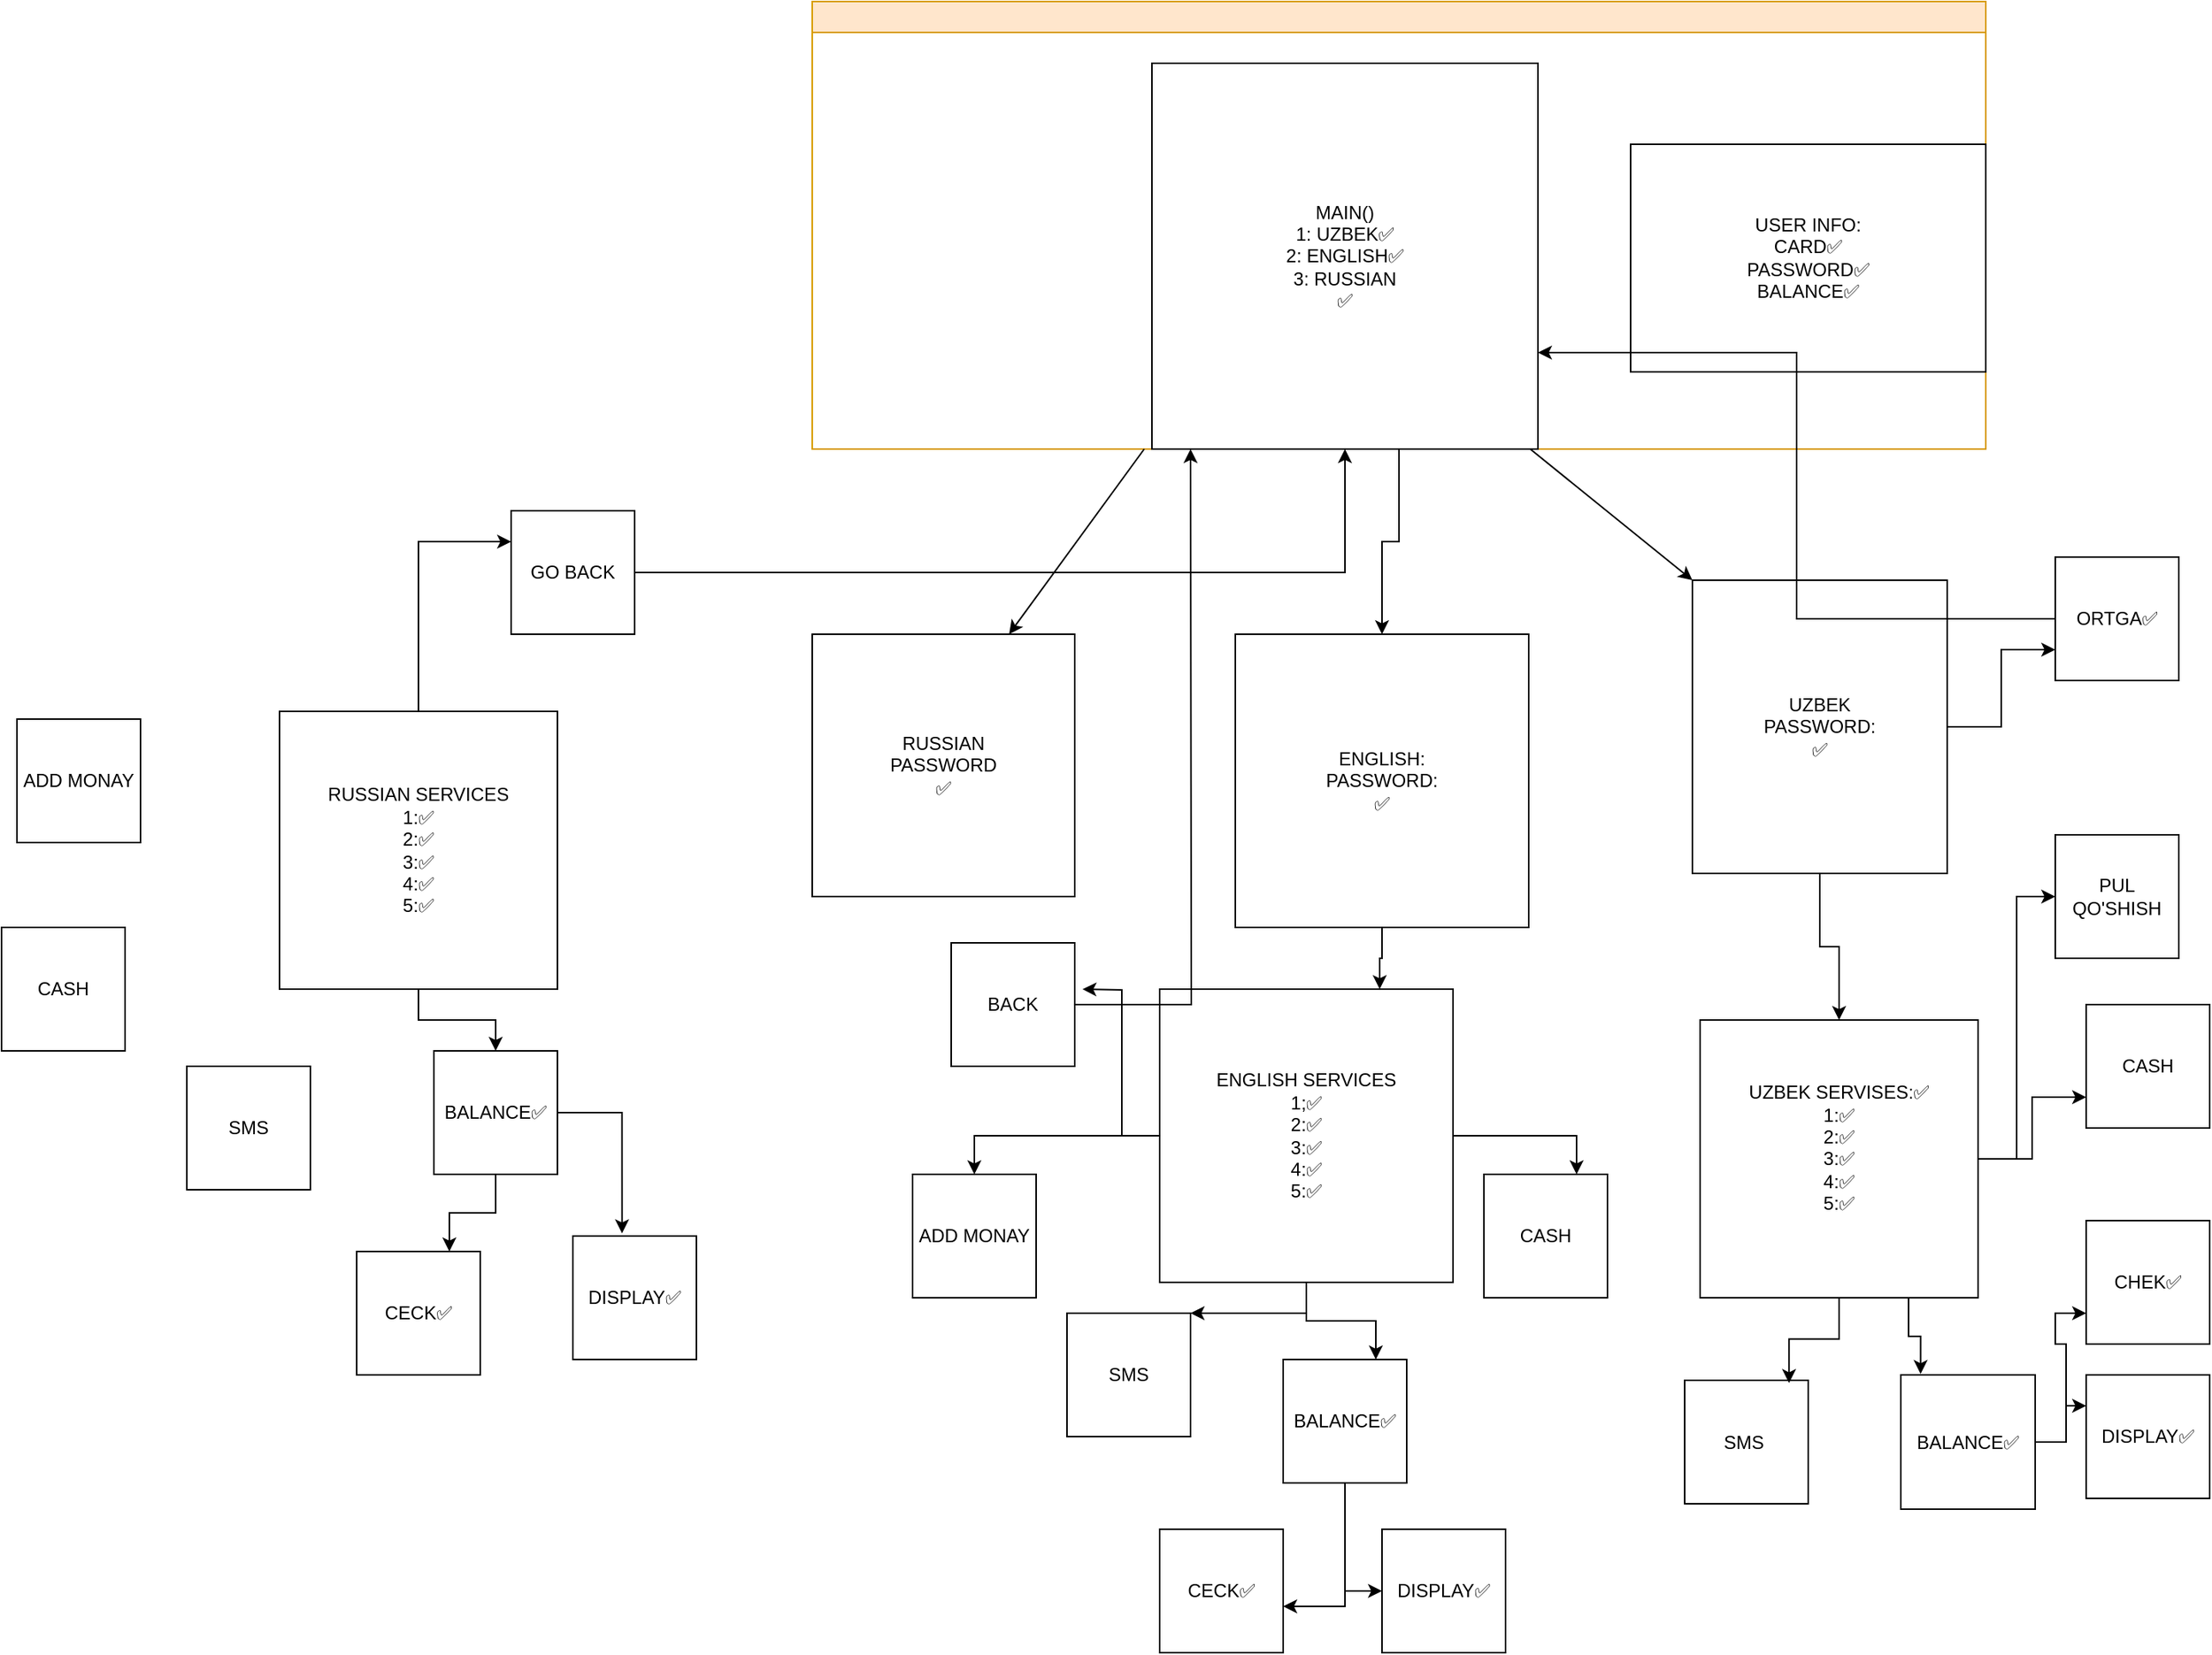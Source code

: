 <mxfile version="23.1.5" type="device">
  <diagram id="prtHgNgQTEPvFCAcTncT" name="Page-1">
    <mxGraphModel dx="1863" dy="606" grid="1" gridSize="10" guides="1" tooltips="1" connect="1" arrows="1" fold="1" page="1" pageScale="1" pageWidth="827" pageHeight="1169" math="0" shadow="0">
      <root>
        <mxCell id="0" />
        <mxCell id="1" parent="0" />
        <mxCell id="uY20A3JyKaYak7HSRX-9-8" style="edgeStyle=orthogonalEdgeStyle;rounded=0;orthogonalLoop=1;jettySize=auto;html=1;entryX=0.5;entryY=0;entryDx=0;entryDy=0;" parent="1" source="dNxyNK7c78bLwvsdeMH5-11" target="uY20A3JyKaYak7HSRX-9-2" edge="1">
          <mxGeometry relative="1" as="geometry">
            <mxPoint x="425" y="420" as="targetPoint" />
          </mxGeometry>
        </mxCell>
        <mxCell id="dNxyNK7c78bLwvsdeMH5-11" value="" style="swimlane;html=1;startSize=20;horizontal=1;containerType=tree;glass=0;fillColor=#ffe6cc;strokeColor=#d79b00;" parent="1" vertex="1">
          <mxGeometry x="45" y="20" width="760" height="290" as="geometry" />
        </mxCell>
        <mxCell id="uY20A3JyKaYak7HSRX-9-1" value="MAIN()&lt;div&gt;1: UZBEK✅&lt;/div&gt;&lt;div&gt;2: ENGLISH✅&lt;/div&gt;&lt;div&gt;3: RUSSIAN&lt;/div&gt;&lt;div&gt;✅&lt;br&gt;&lt;/div&gt;" style="whiteSpace=wrap;html=1;aspect=fixed;" parent="dNxyNK7c78bLwvsdeMH5-11" vertex="1">
          <mxGeometry x="220" y="40" width="250" height="250" as="geometry" />
        </mxCell>
        <mxCell id="uY20A3JyKaYak7HSRX-9-7" style="edgeStyle=orthogonalEdgeStyle;rounded=0;orthogonalLoop=1;jettySize=auto;html=1;exitX=0;exitY=1;exitDx=0;exitDy=0;" parent="dNxyNK7c78bLwvsdeMH5-11" source="uY20A3JyKaYak7HSRX-9-6" edge="1">
          <mxGeometry relative="1" as="geometry">
            <mxPoint x="550" y="210" as="targetPoint" />
          </mxGeometry>
        </mxCell>
        <mxCell id="uY20A3JyKaYak7HSRX-9-6" value="USER INFO:&lt;br&gt;CARD✅&lt;br&gt;PASSWORD✅&lt;br&gt;BALANCE✅" style="rounded=1;whiteSpace=wrap;html=1;arcSize=0;" parent="dNxyNK7c78bLwvsdeMH5-11" vertex="1">
          <mxGeometry x="530" y="92.5" width="230" height="147.5" as="geometry" />
        </mxCell>
        <mxCell id="JgdDh0BU8OznjybAfjl9-35" style="edgeStyle=orthogonalEdgeStyle;rounded=0;orthogonalLoop=1;jettySize=auto;html=1;entryX=0.75;entryY=0;entryDx=0;entryDy=0;" edge="1" parent="1" source="uY20A3JyKaYak7HSRX-9-2" target="JgdDh0BU8OznjybAfjl9-9">
          <mxGeometry relative="1" as="geometry" />
        </mxCell>
        <mxCell id="uY20A3JyKaYak7HSRX-9-2" value="ENGLISH:&lt;div&gt;PASSWORD:&lt;/div&gt;&lt;div&gt;✅&lt;br&gt;&lt;/div&gt;" style="whiteSpace=wrap;html=1;aspect=fixed;" parent="1" vertex="1">
          <mxGeometry x="319" y="430" width="190" height="190" as="geometry" />
        </mxCell>
        <mxCell id="JgdDh0BU8OznjybAfjl9-8" style="edgeStyle=orthogonalEdgeStyle;rounded=0;orthogonalLoop=1;jettySize=auto;html=1;entryX=0.5;entryY=0;entryDx=0;entryDy=0;" edge="1" parent="1" source="uY20A3JyKaYak7HSRX-9-3" target="uY20A3JyKaYak7HSRX-9-5">
          <mxGeometry relative="1" as="geometry" />
        </mxCell>
        <mxCell id="JgdDh0BU8OznjybAfjl9-50" style="edgeStyle=orthogonalEdgeStyle;rounded=0;orthogonalLoop=1;jettySize=auto;html=1;entryX=0;entryY=0.75;entryDx=0;entryDy=0;" edge="1" parent="1" source="uY20A3JyKaYak7HSRX-9-3" target="JgdDh0BU8OznjybAfjl9-26">
          <mxGeometry relative="1" as="geometry" />
        </mxCell>
        <mxCell id="uY20A3JyKaYak7HSRX-9-3" value="UZBEK&lt;div&gt;PASSWORD:&lt;/div&gt;&lt;div&gt;✅&lt;br&gt;&lt;/div&gt;" style="rounded=0;whiteSpace=wrap;html=1;" parent="1" vertex="1">
          <mxGeometry x="615" y="395" width="165" height="190" as="geometry" />
        </mxCell>
        <mxCell id="uY20A3JyKaYak7HSRX-9-4" value="RUSSIAN&lt;div&gt;PASSWORD&lt;/div&gt;&lt;div&gt;✅&lt;br&gt;&lt;/div&gt;" style="whiteSpace=wrap;html=1;aspect=fixed;" parent="1" vertex="1">
          <mxGeometry x="45" y="430" width="170" height="170" as="geometry" />
        </mxCell>
        <mxCell id="JgdDh0BU8OznjybAfjl9-33" style="edgeStyle=orthogonalEdgeStyle;rounded=0;orthogonalLoop=1;jettySize=auto;html=1;entryX=0;entryY=0.5;entryDx=0;entryDy=0;" edge="1" parent="1" source="uY20A3JyKaYak7HSRX-9-5" target="JgdDh0BU8OznjybAfjl9-7">
          <mxGeometry relative="1" as="geometry" />
        </mxCell>
        <mxCell id="JgdDh0BU8OznjybAfjl9-34" style="edgeStyle=orthogonalEdgeStyle;rounded=0;orthogonalLoop=1;jettySize=auto;html=1;entryX=0;entryY=0.75;entryDx=0;entryDy=0;" edge="1" parent="1" source="uY20A3JyKaYak7HSRX-9-5" target="JgdDh0BU8OznjybAfjl9-2">
          <mxGeometry relative="1" as="geometry" />
        </mxCell>
        <mxCell id="uY20A3JyKaYak7HSRX-9-5" value="UZBEK SERVISES:✅&lt;br&gt;1:✅ &lt;br&gt;2:✅&lt;br&gt;3:✅&lt;br&gt;4:✅&lt;br&gt;5:✅&lt;br&gt;&lt;div&gt;&lt;br&gt;&lt;/div&gt;" style="whiteSpace=wrap;html=1;aspect=fixed;" parent="1" vertex="1">
          <mxGeometry x="620" y="680" width="180" height="180" as="geometry" />
        </mxCell>
        <mxCell id="uY20A3JyKaYak7HSRX-9-9" value="" style="endArrow=classic;html=1;rounded=0;entryX=0;entryY=0;entryDx=0;entryDy=0;" parent="1" target="uY20A3JyKaYak7HSRX-9-3" edge="1">
          <mxGeometry width="50" height="50" relative="1" as="geometry">
            <mxPoint x="510" y="310" as="sourcePoint" />
            <mxPoint x="560" y="330" as="targetPoint" />
            <Array as="points" />
          </mxGeometry>
        </mxCell>
        <mxCell id="uY20A3JyKaYak7HSRX-9-12" value="" style="endArrow=classic;html=1;rounded=0;entryX=0.75;entryY=0;entryDx=0;entryDy=0;" parent="1" target="uY20A3JyKaYak7HSRX-9-4" edge="1">
          <mxGeometry width="50" height="50" relative="1" as="geometry">
            <mxPoint x="260" y="310" as="sourcePoint" />
            <mxPoint x="240" y="330" as="targetPoint" />
          </mxGeometry>
        </mxCell>
        <mxCell id="JgdDh0BU8OznjybAfjl9-29" style="edgeStyle=orthogonalEdgeStyle;rounded=0;orthogonalLoop=1;jettySize=auto;html=1;exitX=1;exitY=0.5;exitDx=0;exitDy=0;entryX=0;entryY=0.75;entryDx=0;entryDy=0;" edge="1" parent="1" source="JgdDh0BU8OznjybAfjl9-1" target="JgdDh0BU8OznjybAfjl9-21">
          <mxGeometry relative="1" as="geometry" />
        </mxCell>
        <mxCell id="JgdDh0BU8OznjybAfjl9-30" style="edgeStyle=orthogonalEdgeStyle;rounded=0;orthogonalLoop=1;jettySize=auto;html=1;entryX=0;entryY=0.25;entryDx=0;entryDy=0;" edge="1" parent="1" source="JgdDh0BU8OznjybAfjl9-1" target="JgdDh0BU8OznjybAfjl9-23">
          <mxGeometry relative="1" as="geometry" />
        </mxCell>
        <mxCell id="JgdDh0BU8OznjybAfjl9-1" value="BALANCE✅" style="whiteSpace=wrap;html=1;aspect=fixed;" vertex="1" parent="1">
          <mxGeometry x="750" y="910" width="87" height="87" as="geometry" />
        </mxCell>
        <mxCell id="JgdDh0BU8OznjybAfjl9-2" value="CASH" style="whiteSpace=wrap;html=1;aspect=fixed;" vertex="1" parent="1">
          <mxGeometry x="870" y="670" width="80" height="80" as="geometry" />
        </mxCell>
        <mxCell id="JgdDh0BU8OznjybAfjl9-6" value="SMS&amp;nbsp;" style="whiteSpace=wrap;html=1;aspect=fixed;" vertex="1" parent="1">
          <mxGeometry x="610" y="913.5" width="80" height="80" as="geometry" />
        </mxCell>
        <mxCell id="JgdDh0BU8OznjybAfjl9-7" value="PUL QO&#39;SHISH" style="whiteSpace=wrap;html=1;aspect=fixed;" vertex="1" parent="1">
          <mxGeometry x="850" y="560" width="80" height="80" as="geometry" />
        </mxCell>
        <mxCell id="JgdDh0BU8OznjybAfjl9-36" style="edgeStyle=orthogonalEdgeStyle;rounded=0;orthogonalLoop=1;jettySize=auto;html=1;entryX=0.75;entryY=0;entryDx=0;entryDy=0;" edge="1" parent="1" source="JgdDh0BU8OznjybAfjl9-9" target="JgdDh0BU8OznjybAfjl9-16">
          <mxGeometry relative="1" as="geometry" />
        </mxCell>
        <mxCell id="JgdDh0BU8OznjybAfjl9-37" style="edgeStyle=orthogonalEdgeStyle;rounded=0;orthogonalLoop=1;jettySize=auto;html=1;exitX=1;exitY=0.5;exitDx=0;exitDy=0;entryX=0.75;entryY=0;entryDx=0;entryDy=0;" edge="1" parent="1" source="JgdDh0BU8OznjybAfjl9-9" target="JgdDh0BU8OznjybAfjl9-15">
          <mxGeometry relative="1" as="geometry" />
        </mxCell>
        <mxCell id="JgdDh0BU8OznjybAfjl9-38" style="edgeStyle=orthogonalEdgeStyle;rounded=0;orthogonalLoop=1;jettySize=auto;html=1;entryX=0.5;entryY=0;entryDx=0;entryDy=0;" edge="1" parent="1" source="JgdDh0BU8OznjybAfjl9-9" target="JgdDh0BU8OznjybAfjl9-14">
          <mxGeometry relative="1" as="geometry" />
        </mxCell>
        <mxCell id="JgdDh0BU8OznjybAfjl9-39" style="edgeStyle=orthogonalEdgeStyle;rounded=0;orthogonalLoop=1;jettySize=auto;html=1;entryX=1;entryY=0;entryDx=0;entryDy=0;" edge="1" parent="1" source="JgdDh0BU8OznjybAfjl9-9" target="JgdDh0BU8OznjybAfjl9-13">
          <mxGeometry relative="1" as="geometry" />
        </mxCell>
        <mxCell id="JgdDh0BU8OznjybAfjl9-49" style="edgeStyle=orthogonalEdgeStyle;rounded=0;orthogonalLoop=1;jettySize=auto;html=1;" edge="1" parent="1" source="JgdDh0BU8OznjybAfjl9-9">
          <mxGeometry relative="1" as="geometry">
            <mxPoint x="220" y="660" as="targetPoint" />
          </mxGeometry>
        </mxCell>
        <mxCell id="JgdDh0BU8OznjybAfjl9-9" value="ENGLISH SERVICES&lt;br&gt;1;✅&lt;br&gt;2:✅&lt;br&gt;3:✅&lt;br&gt;4:✅&lt;br&gt;5:✅" style="whiteSpace=wrap;html=1;aspect=fixed;" vertex="1" parent="1">
          <mxGeometry x="270" y="660" width="190" height="190" as="geometry" />
        </mxCell>
        <mxCell id="JgdDh0BU8OznjybAfjl9-43" style="edgeStyle=orthogonalEdgeStyle;rounded=0;orthogonalLoop=1;jettySize=auto;html=1;entryX=0;entryY=0.25;entryDx=0;entryDy=0;" edge="1" parent="1" source="JgdDh0BU8OznjybAfjl9-12" target="JgdDh0BU8OznjybAfjl9-28">
          <mxGeometry relative="1" as="geometry" />
        </mxCell>
        <mxCell id="JgdDh0BU8OznjybAfjl9-44" style="edgeStyle=orthogonalEdgeStyle;rounded=0;orthogonalLoop=1;jettySize=auto;html=1;" edge="1" parent="1" source="JgdDh0BU8OznjybAfjl9-12" target="JgdDh0BU8OznjybAfjl9-19">
          <mxGeometry relative="1" as="geometry" />
        </mxCell>
        <mxCell id="JgdDh0BU8OznjybAfjl9-12" value="RUSSIAN SERVICES&lt;br&gt;1:✅&lt;br&gt;2:✅&lt;br&gt;3:✅&lt;br&gt;4:✅&lt;br&gt;5:✅" style="whiteSpace=wrap;html=1;aspect=fixed;" vertex="1" parent="1">
          <mxGeometry x="-300" y="480" width="180" height="180" as="geometry" />
        </mxCell>
        <mxCell id="JgdDh0BU8OznjybAfjl9-13" value="SMS" style="whiteSpace=wrap;html=1;aspect=fixed;" vertex="1" parent="1">
          <mxGeometry x="210" y="870" width="80" height="80" as="geometry" />
        </mxCell>
        <mxCell id="JgdDh0BU8OznjybAfjl9-14" value="ADD MONAY" style="whiteSpace=wrap;html=1;aspect=fixed;" vertex="1" parent="1">
          <mxGeometry x="110" y="780" width="80" height="80" as="geometry" />
        </mxCell>
        <mxCell id="JgdDh0BU8OznjybAfjl9-15" value="CASH" style="whiteSpace=wrap;html=1;aspect=fixed;" vertex="1" parent="1">
          <mxGeometry x="480" y="780" width="80" height="80" as="geometry" />
        </mxCell>
        <mxCell id="JgdDh0BU8OznjybAfjl9-40" style="edgeStyle=orthogonalEdgeStyle;rounded=0;orthogonalLoop=1;jettySize=auto;html=1;entryX=0;entryY=0.5;entryDx=0;entryDy=0;" edge="1" parent="1" source="JgdDh0BU8OznjybAfjl9-16" target="JgdDh0BU8OznjybAfjl9-22">
          <mxGeometry relative="1" as="geometry" />
        </mxCell>
        <mxCell id="JgdDh0BU8OznjybAfjl9-16" value="BALANCE✅" style="whiteSpace=wrap;html=1;aspect=fixed;" vertex="1" parent="1">
          <mxGeometry x="350" y="900" width="80" height="80" as="geometry" />
        </mxCell>
        <mxCell id="JgdDh0BU8OznjybAfjl9-17" value="SMS" style="whiteSpace=wrap;html=1;aspect=fixed;" vertex="1" parent="1">
          <mxGeometry x="-360" y="710" width="80" height="80" as="geometry" />
        </mxCell>
        <mxCell id="JgdDh0BU8OznjybAfjl9-18" value="ADD MONAY" style="whiteSpace=wrap;html=1;aspect=fixed;" vertex="1" parent="1">
          <mxGeometry x="-470" y="485" width="80" height="80" as="geometry" />
        </mxCell>
        <mxCell id="JgdDh0BU8OznjybAfjl9-47" style="edgeStyle=orthogonalEdgeStyle;rounded=0;orthogonalLoop=1;jettySize=auto;html=1;entryX=0.75;entryY=0;entryDx=0;entryDy=0;" edge="1" parent="1" source="JgdDh0BU8OznjybAfjl9-19" target="JgdDh0BU8OznjybAfjl9-45">
          <mxGeometry relative="1" as="geometry" />
        </mxCell>
        <mxCell id="JgdDh0BU8OznjybAfjl9-19" value="BALANCE✅" style="whiteSpace=wrap;html=1;aspect=fixed;" vertex="1" parent="1">
          <mxGeometry x="-200" y="700" width="80" height="80" as="geometry" />
        </mxCell>
        <mxCell id="JgdDh0BU8OznjybAfjl9-20" value="CASH" style="whiteSpace=wrap;html=1;aspect=fixed;" vertex="1" parent="1">
          <mxGeometry x="-480" y="620" width="80" height="80" as="geometry" />
        </mxCell>
        <mxCell id="JgdDh0BU8OznjybAfjl9-21" value="CHEK✅" style="whiteSpace=wrap;html=1;aspect=fixed;" vertex="1" parent="1">
          <mxGeometry x="870" y="810" width="80" height="80" as="geometry" />
        </mxCell>
        <mxCell id="JgdDh0BU8OznjybAfjl9-22" value="DISPLAY✅" style="whiteSpace=wrap;html=1;aspect=fixed;" vertex="1" parent="1">
          <mxGeometry x="414" y="1010" width="80" height="80" as="geometry" />
        </mxCell>
        <mxCell id="JgdDh0BU8OznjybAfjl9-23" value="DISPLAY✅" style="whiteSpace=wrap;html=1;aspect=fixed;" vertex="1" parent="1">
          <mxGeometry x="870" y="910" width="80" height="80" as="geometry" />
        </mxCell>
        <mxCell id="JgdDh0BU8OznjybAfjl9-24" value="DISPLAY✅" style="whiteSpace=wrap;html=1;aspect=fixed;" vertex="1" parent="1">
          <mxGeometry x="-110" y="820" width="80" height="80" as="geometry" />
        </mxCell>
        <mxCell id="JgdDh0BU8OznjybAfjl9-51" style="edgeStyle=orthogonalEdgeStyle;rounded=0;orthogonalLoop=1;jettySize=auto;html=1;entryX=1;entryY=0.75;entryDx=0;entryDy=0;" edge="1" parent="1" source="JgdDh0BU8OznjybAfjl9-26" target="uY20A3JyKaYak7HSRX-9-1">
          <mxGeometry relative="1" as="geometry" />
        </mxCell>
        <mxCell id="JgdDh0BU8OznjybAfjl9-26" value="ORTGA✅" style="whiteSpace=wrap;html=1;aspect=fixed;" vertex="1" parent="1">
          <mxGeometry x="850" y="380" width="80" height="80" as="geometry" />
        </mxCell>
        <mxCell id="JgdDh0BU8OznjybAfjl9-27" value="CECK✅" style="whiteSpace=wrap;html=1;aspect=fixed;" vertex="1" parent="1">
          <mxGeometry x="270" y="1010" width="80" height="80" as="geometry" />
        </mxCell>
        <mxCell id="JgdDh0BU8OznjybAfjl9-53" style="edgeStyle=orthogonalEdgeStyle;rounded=0;orthogonalLoop=1;jettySize=auto;html=1;" edge="1" parent="1" source="JgdDh0BU8OznjybAfjl9-28" target="uY20A3JyKaYak7HSRX-9-1">
          <mxGeometry relative="1" as="geometry" />
        </mxCell>
        <mxCell id="JgdDh0BU8OznjybAfjl9-28" value="GO BACK" style="whiteSpace=wrap;html=1;aspect=fixed;" vertex="1" parent="1">
          <mxGeometry x="-150" y="350" width="80" height="80" as="geometry" />
        </mxCell>
        <mxCell id="JgdDh0BU8OznjybAfjl9-31" style="edgeStyle=orthogonalEdgeStyle;rounded=0;orthogonalLoop=1;jettySize=auto;html=1;exitX=0.75;exitY=1;exitDx=0;exitDy=0;entryX=0.147;entryY=-0.007;entryDx=0;entryDy=0;entryPerimeter=0;" edge="1" parent="1" source="uY20A3JyKaYak7HSRX-9-5" target="JgdDh0BU8OznjybAfjl9-1">
          <mxGeometry relative="1" as="geometry" />
        </mxCell>
        <mxCell id="JgdDh0BU8OznjybAfjl9-32" style="edgeStyle=orthogonalEdgeStyle;rounded=0;orthogonalLoop=1;jettySize=auto;html=1;exitX=0.5;exitY=1;exitDx=0;exitDy=0;entryX=0.845;entryY=0.022;entryDx=0;entryDy=0;entryPerimeter=0;" edge="1" parent="1" source="uY20A3JyKaYak7HSRX-9-5" target="JgdDh0BU8OznjybAfjl9-6">
          <mxGeometry relative="1" as="geometry" />
        </mxCell>
        <mxCell id="JgdDh0BU8OznjybAfjl9-41" style="edgeStyle=orthogonalEdgeStyle;rounded=0;orthogonalLoop=1;jettySize=auto;html=1;entryX=1;entryY=0.625;entryDx=0;entryDy=0;entryPerimeter=0;" edge="1" parent="1" source="JgdDh0BU8OznjybAfjl9-16" target="JgdDh0BU8OznjybAfjl9-27">
          <mxGeometry relative="1" as="geometry" />
        </mxCell>
        <mxCell id="JgdDh0BU8OznjybAfjl9-45" value="CECK✅" style="whiteSpace=wrap;html=1;aspect=fixed;" vertex="1" parent="1">
          <mxGeometry x="-250" y="830" width="80" height="80" as="geometry" />
        </mxCell>
        <mxCell id="JgdDh0BU8OznjybAfjl9-46" style="edgeStyle=orthogonalEdgeStyle;rounded=0;orthogonalLoop=1;jettySize=auto;html=1;entryX=0.398;entryY=-0.022;entryDx=0;entryDy=0;entryPerimeter=0;" edge="1" parent="1" source="JgdDh0BU8OznjybAfjl9-19" target="JgdDh0BU8OznjybAfjl9-24">
          <mxGeometry relative="1" as="geometry" />
        </mxCell>
        <mxCell id="JgdDh0BU8OznjybAfjl9-52" style="edgeStyle=orthogonalEdgeStyle;rounded=0;orthogonalLoop=1;jettySize=auto;html=1;" edge="1" parent="1" source="JgdDh0BU8OznjybAfjl9-48">
          <mxGeometry relative="1" as="geometry">
            <mxPoint x="290" y="310" as="targetPoint" />
          </mxGeometry>
        </mxCell>
        <mxCell id="JgdDh0BU8OznjybAfjl9-48" value="BACK" style="whiteSpace=wrap;html=1;aspect=fixed;" vertex="1" parent="1">
          <mxGeometry x="135" y="630" width="80" height="80" as="geometry" />
        </mxCell>
      </root>
    </mxGraphModel>
  </diagram>
</mxfile>
